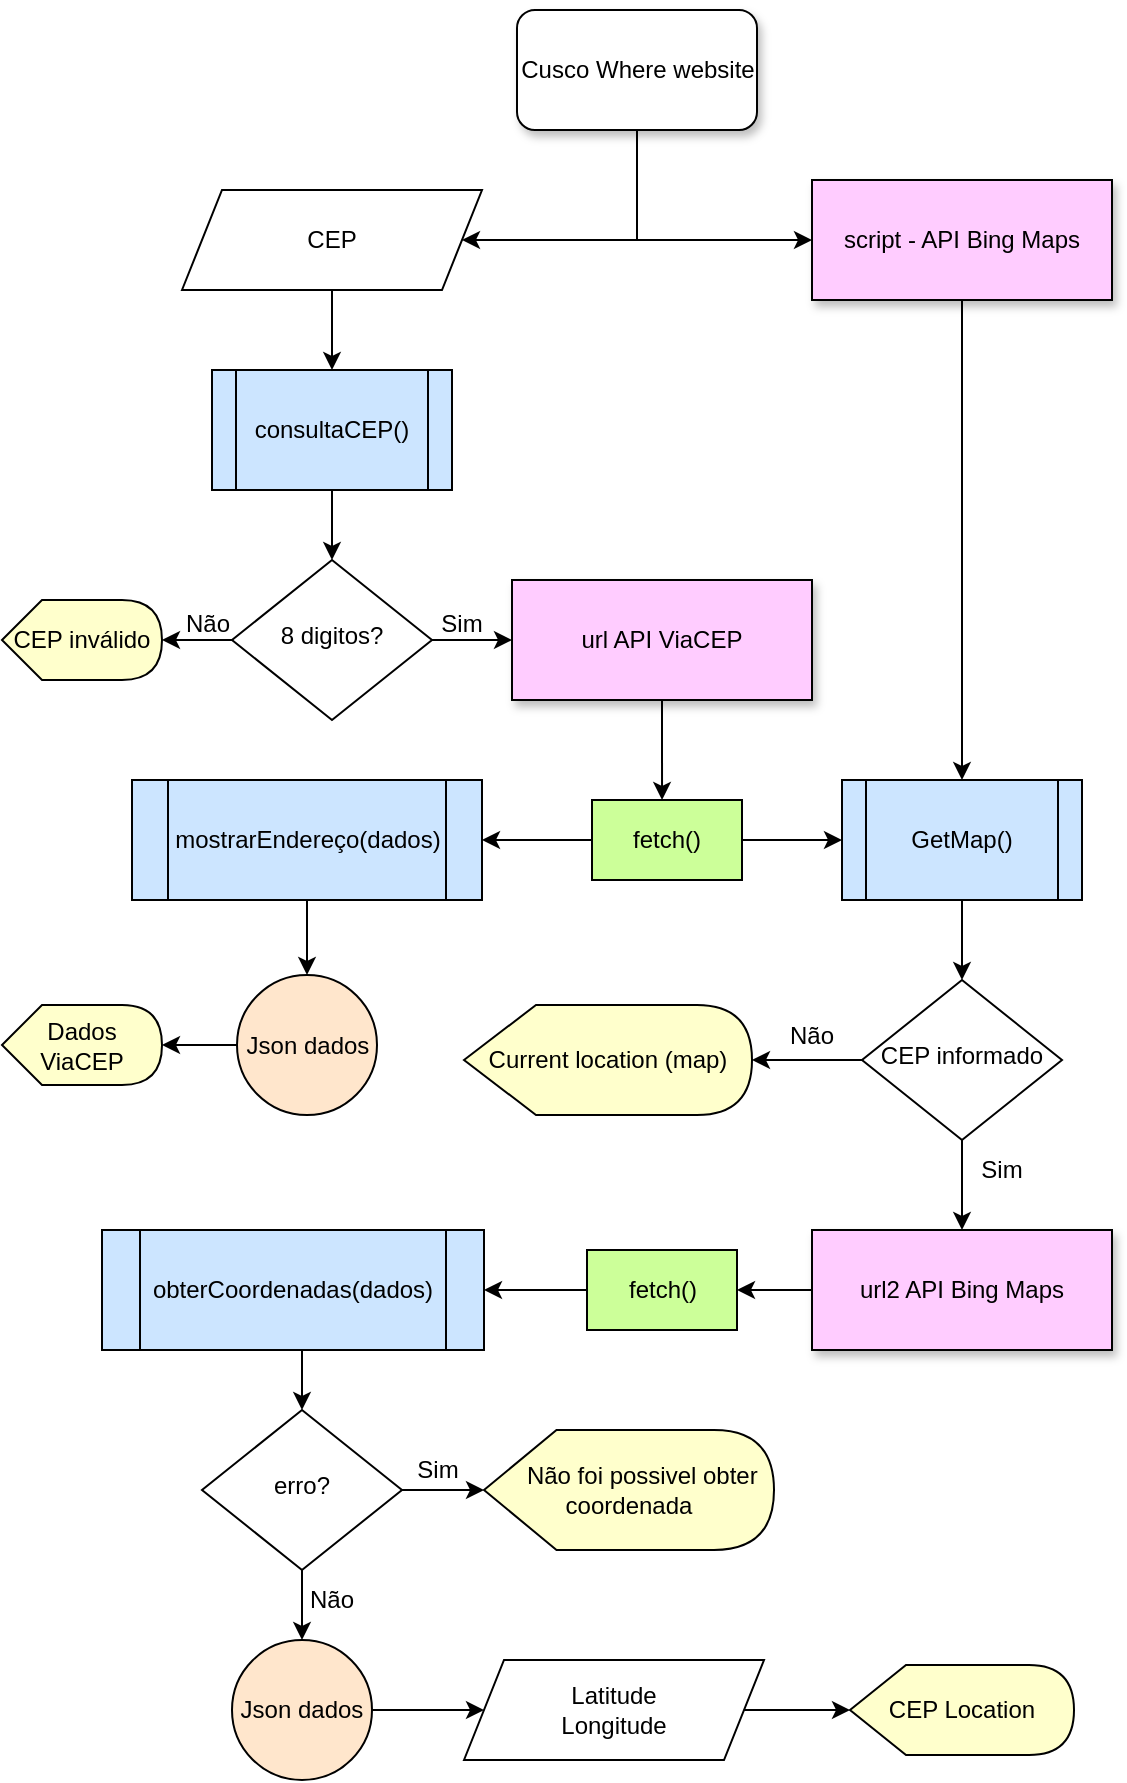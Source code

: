 <mxfile version="16.0.0" type="device"><diagram id="C5RBs43oDa-KdzZeNtuy" name="Page-1"><mxGraphModel dx="1202" dy="634" grid="1" gridSize="10" guides="1" tooltips="1" connect="1" arrows="1" fold="1" page="1" pageScale="1" pageWidth="827" pageHeight="1169" math="0" shadow="0"><root><mxCell id="WIyWlLk6GJQsqaUBKTNV-0"/><mxCell id="WIyWlLk6GJQsqaUBKTNV-1" parent="WIyWlLk6GJQsqaUBKTNV-0"/><mxCell id="NmiTOMuxX_GhrC_Nv3w5-21" style="edgeStyle=orthogonalEdgeStyle;rounded=0;orthogonalLoop=1;jettySize=auto;html=1;exitX=0;exitY=0.5;exitDx=0;exitDy=0;" edge="1" parent="WIyWlLk6GJQsqaUBKTNV-1" source="WIyWlLk6GJQsqaUBKTNV-6" target="NmiTOMuxX_GhrC_Nv3w5-6"><mxGeometry relative="1" as="geometry"/></mxCell><mxCell id="NmiTOMuxX_GhrC_Nv3w5-45" style="edgeStyle=orthogonalEdgeStyle;rounded=0;orthogonalLoop=1;jettySize=auto;html=1;exitX=1;exitY=0.5;exitDx=0;exitDy=0;entryX=0;entryY=0.5;entryDx=0;entryDy=0;" edge="1" parent="WIyWlLk6GJQsqaUBKTNV-1" source="WIyWlLk6GJQsqaUBKTNV-6" target="NmiTOMuxX_GhrC_Nv3w5-86"><mxGeometry relative="1" as="geometry"><mxPoint x="350" y="335" as="targetPoint"/></mxGeometry></mxCell><mxCell id="WIyWlLk6GJQsqaUBKTNV-6" value="8 digitos?" style="rhombus;whiteSpace=wrap;html=1;shadow=0;fontFamily=Helvetica;fontSize=12;align=center;strokeWidth=1;spacing=6;spacingTop=-4;" parent="WIyWlLk6GJQsqaUBKTNV-1" vertex="1"><mxGeometry x="215" y="295" width="100" height="80" as="geometry"/></mxCell><mxCell id="NmiTOMuxX_GhrC_Nv3w5-14" style="edgeStyle=orthogonalEdgeStyle;rounded=0;orthogonalLoop=1;jettySize=auto;html=1;exitX=0.5;exitY=1;exitDx=0;exitDy=0;" edge="1" parent="WIyWlLk6GJQsqaUBKTNV-1" source="NmiTOMuxX_GhrC_Nv3w5-0" target="NmiTOMuxX_GhrC_Nv3w5-5"><mxGeometry relative="1" as="geometry"/></mxCell><mxCell id="NmiTOMuxX_GhrC_Nv3w5-0" value="CEP" style="shape=parallelogram;perimeter=parallelogramPerimeter;whiteSpace=wrap;html=1;fixedSize=1;" vertex="1" parent="WIyWlLk6GJQsqaUBKTNV-1"><mxGeometry x="190" y="110" width="150" height="50" as="geometry"/></mxCell><mxCell id="NmiTOMuxX_GhrC_Nv3w5-8" style="edgeStyle=orthogonalEdgeStyle;rounded=0;orthogonalLoop=1;jettySize=auto;html=1;exitX=0.5;exitY=1;exitDx=0;exitDy=0;entryX=0.5;entryY=0;entryDx=0;entryDy=0;" edge="1" parent="WIyWlLk6GJQsqaUBKTNV-1" source="NmiTOMuxX_GhrC_Nv3w5-5" target="WIyWlLk6GJQsqaUBKTNV-6"><mxGeometry relative="1" as="geometry"/></mxCell><mxCell id="NmiTOMuxX_GhrC_Nv3w5-5" value="&lt;span&gt;consultaCEP()&lt;/span&gt;" style="shape=process;whiteSpace=wrap;html=1;backgroundOutline=1;fillColor=#CCE5FF;" vertex="1" parent="WIyWlLk6GJQsqaUBKTNV-1"><mxGeometry x="205" y="200" width="120" height="60" as="geometry"/></mxCell><mxCell id="NmiTOMuxX_GhrC_Nv3w5-6" value="CEP inválido" style="shape=display;whiteSpace=wrap;html=1;fillColor=#FFFFCC;" vertex="1" parent="WIyWlLk6GJQsqaUBKTNV-1"><mxGeometry x="100" y="315" width="80" height="40" as="geometry"/></mxCell><mxCell id="NmiTOMuxX_GhrC_Nv3w5-25" style="edgeStyle=orthogonalEdgeStyle;rounded=0;orthogonalLoop=1;jettySize=auto;html=1;exitX=1;exitY=0.5;exitDx=0;exitDy=0;entryX=0;entryY=0.5;entryDx=0;entryDy=0;" edge="1" parent="WIyWlLk6GJQsqaUBKTNV-1" source="NmiTOMuxX_GhrC_Nv3w5-27" target="NmiTOMuxX_GhrC_Nv3w5-19"><mxGeometry relative="1" as="geometry"><mxPoint x="475" y="435" as="sourcePoint"/></mxGeometry></mxCell><mxCell id="NmiTOMuxX_GhrC_Nv3w5-15" style="edgeStyle=orthogonalEdgeStyle;rounded=0;orthogonalLoop=1;jettySize=auto;html=1;exitX=0.5;exitY=1;exitDx=0;exitDy=0;entryX=0.467;entryY=0;entryDx=0;entryDy=0;entryPerimeter=0;" edge="1" parent="WIyWlLk6GJQsqaUBKTNV-1" source="NmiTOMuxX_GhrC_Nv3w5-86" target="NmiTOMuxX_GhrC_Nv3w5-27"><mxGeometry relative="1" as="geometry"><mxPoint x="415" y="360" as="sourcePoint"/><mxPoint x="415" y="405" as="targetPoint"/></mxGeometry></mxCell><mxCell id="NmiTOMuxX_GhrC_Nv3w5-26" style="edgeStyle=orthogonalEdgeStyle;rounded=0;orthogonalLoop=1;jettySize=auto;html=1;exitX=0.5;exitY=1;exitDx=0;exitDy=0;entryX=0.5;entryY=0;entryDx=0;entryDy=0;" edge="1" parent="WIyWlLk6GJQsqaUBKTNV-1" source="NmiTOMuxX_GhrC_Nv3w5-84" target="NmiTOMuxX_GhrC_Nv3w5-19"><mxGeometry relative="1" as="geometry"><mxPoint x="570" y="160" as="sourcePoint"/></mxGeometry></mxCell><mxCell id="NmiTOMuxX_GhrC_Nv3w5-41" style="edgeStyle=orthogonalEdgeStyle;rounded=0;orthogonalLoop=1;jettySize=auto;html=1;exitX=0.5;exitY=1;exitDx=0;exitDy=0;entryX=0.5;entryY=0;entryDx=0;entryDy=0;" edge="1" parent="WIyWlLk6GJQsqaUBKTNV-1" source="NmiTOMuxX_GhrC_Nv3w5-19" target="NmiTOMuxX_GhrC_Nv3w5-36"><mxGeometry relative="1" as="geometry"/></mxCell><mxCell id="NmiTOMuxX_GhrC_Nv3w5-19" value="&lt;span&gt;GetMap()&lt;/span&gt;" style="shape=process;whiteSpace=wrap;html=1;backgroundOutline=1;fillColor=#CCE5FF;" vertex="1" parent="WIyWlLk6GJQsqaUBKTNV-1"><mxGeometry x="520" y="405" width="120" height="60" as="geometry"/></mxCell><mxCell id="NmiTOMuxX_GhrC_Nv3w5-29" style="edgeStyle=orthogonalEdgeStyle;rounded=0;orthogonalLoop=1;jettySize=auto;html=1;exitX=0;exitY=0.5;exitDx=0;exitDy=0;entryX=1;entryY=0.5;entryDx=0;entryDy=0;" edge="1" parent="WIyWlLk6GJQsqaUBKTNV-1" source="NmiTOMuxX_GhrC_Nv3w5-27" target="NmiTOMuxX_GhrC_Nv3w5-28"><mxGeometry relative="1" as="geometry"/></mxCell><mxCell id="NmiTOMuxX_GhrC_Nv3w5-27" value="fetch()" style="rounded=0;whiteSpace=wrap;html=1;fillColor=#CCFF99;" vertex="1" parent="WIyWlLk6GJQsqaUBKTNV-1"><mxGeometry x="395" y="415" width="75" height="40" as="geometry"/></mxCell><mxCell id="NmiTOMuxX_GhrC_Nv3w5-31" style="edgeStyle=orthogonalEdgeStyle;rounded=0;orthogonalLoop=1;jettySize=auto;html=1;exitX=0.5;exitY=1;exitDx=0;exitDy=0;entryX=0.5;entryY=0;entryDx=0;entryDy=0;" edge="1" parent="WIyWlLk6GJQsqaUBKTNV-1" source="NmiTOMuxX_GhrC_Nv3w5-28" target="NmiTOMuxX_GhrC_Nv3w5-30"><mxGeometry relative="1" as="geometry"/></mxCell><mxCell id="NmiTOMuxX_GhrC_Nv3w5-28" value="&lt;span&gt;mostrarEndereço(dados)&lt;/span&gt;" style="shape=process;whiteSpace=wrap;html=1;backgroundOutline=1;fillColor=#CCE5FF;" vertex="1" parent="WIyWlLk6GJQsqaUBKTNV-1"><mxGeometry x="165" y="405" width="175" height="60" as="geometry"/></mxCell><mxCell id="NmiTOMuxX_GhrC_Nv3w5-56" style="edgeStyle=orthogonalEdgeStyle;rounded=0;orthogonalLoop=1;jettySize=auto;html=1;exitX=0;exitY=0.5;exitDx=0;exitDy=0;entryX=1;entryY=0.5;entryDx=0;entryDy=0;entryPerimeter=0;" edge="1" parent="WIyWlLk6GJQsqaUBKTNV-1" source="NmiTOMuxX_GhrC_Nv3w5-30" target="NmiTOMuxX_GhrC_Nv3w5-32"><mxGeometry relative="1" as="geometry"/></mxCell><mxCell id="NmiTOMuxX_GhrC_Nv3w5-30" value="Json dados" style="ellipse;whiteSpace=wrap;html=1;aspect=fixed;fillColor=#FFE6CC;" vertex="1" parent="WIyWlLk6GJQsqaUBKTNV-1"><mxGeometry x="217.5" y="502.5" width="70" height="70" as="geometry"/></mxCell><mxCell id="NmiTOMuxX_GhrC_Nv3w5-32" value="Dados ViaCEP" style="shape=display;whiteSpace=wrap;html=1;fillColor=#FFFFCC;" vertex="1" parent="WIyWlLk6GJQsqaUBKTNV-1"><mxGeometry x="100" y="517.5" width="80" height="40" as="geometry"/></mxCell><mxCell id="NmiTOMuxX_GhrC_Nv3w5-39" style="edgeStyle=orthogonalEdgeStyle;rounded=0;orthogonalLoop=1;jettySize=auto;html=1;exitX=0;exitY=0.5;exitDx=0;exitDy=0;entryX=1;entryY=0.5;entryDx=0;entryDy=0;entryPerimeter=0;" edge="1" parent="WIyWlLk6GJQsqaUBKTNV-1" source="NmiTOMuxX_GhrC_Nv3w5-36" target="NmiTOMuxX_GhrC_Nv3w5-40"><mxGeometry relative="1" as="geometry"><mxPoint x="470" y="545" as="targetPoint"/></mxGeometry></mxCell><mxCell id="NmiTOMuxX_GhrC_Nv3w5-51" style="edgeStyle=orthogonalEdgeStyle;rounded=0;orthogonalLoop=1;jettySize=auto;html=1;exitX=0.5;exitY=1;exitDx=0;exitDy=0;entryX=0.5;entryY=0;entryDx=0;entryDy=0;" edge="1" parent="WIyWlLk6GJQsqaUBKTNV-1" source="NmiTOMuxX_GhrC_Nv3w5-36" target="NmiTOMuxX_GhrC_Nv3w5-88"><mxGeometry relative="1" as="geometry"><mxPoint x="580" y="635.0" as="targetPoint"/></mxGeometry></mxCell><mxCell id="NmiTOMuxX_GhrC_Nv3w5-36" value="CEP informado" style="rhombus;whiteSpace=wrap;html=1;shadow=0;fontFamily=Helvetica;fontSize=12;align=center;strokeWidth=1;spacing=6;spacingTop=-4;" vertex="1" parent="WIyWlLk6GJQsqaUBKTNV-1"><mxGeometry x="530" y="505" width="100" height="80" as="geometry"/></mxCell><mxCell id="NmiTOMuxX_GhrC_Nv3w5-40" value="Current location (map)" style="shape=display;whiteSpace=wrap;html=1;fillColor=#FFFFCC;" vertex="1" parent="WIyWlLk6GJQsqaUBKTNV-1"><mxGeometry x="331" y="517.5" width="144" height="55" as="geometry"/></mxCell><mxCell id="NmiTOMuxX_GhrC_Nv3w5-42" value="Sim" style="text;html=1;strokeColor=none;fillColor=none;align=center;verticalAlign=middle;whiteSpace=wrap;rounded=0;" vertex="1" parent="WIyWlLk6GJQsqaUBKTNV-1"><mxGeometry x="570" y="585" width="60" height="30" as="geometry"/></mxCell><mxCell id="NmiTOMuxX_GhrC_Nv3w5-46" value="Sim" style="text;html=1;strokeColor=none;fillColor=none;align=center;verticalAlign=middle;whiteSpace=wrap;rounded=0;" vertex="1" parent="WIyWlLk6GJQsqaUBKTNV-1"><mxGeometry x="300" y="312" width="60" height="30" as="geometry"/></mxCell><mxCell id="NmiTOMuxX_GhrC_Nv3w5-47" value="Não" style="text;html=1;strokeColor=none;fillColor=none;align=center;verticalAlign=middle;whiteSpace=wrap;rounded=0;" vertex="1" parent="WIyWlLk6GJQsqaUBKTNV-1"><mxGeometry x="173" y="312" width="60" height="30" as="geometry"/></mxCell><mxCell id="NmiTOMuxX_GhrC_Nv3w5-48" value="Não" style="text;html=1;strokeColor=none;fillColor=none;align=center;verticalAlign=middle;whiteSpace=wrap;rounded=0;" vertex="1" parent="WIyWlLk6GJQsqaUBKTNV-1"><mxGeometry x="475" y="517.5" width="60" height="30" as="geometry"/></mxCell><mxCell id="NmiTOMuxX_GhrC_Nv3w5-53" style="edgeStyle=orthogonalEdgeStyle;rounded=0;orthogonalLoop=1;jettySize=auto;html=1;exitX=0;exitY=0.5;exitDx=0;exitDy=0;entryX=1;entryY=0.5;entryDx=0;entryDy=0;" edge="1" parent="WIyWlLk6GJQsqaUBKTNV-1" source="NmiTOMuxX_GhrC_Nv3w5-88" target="NmiTOMuxX_GhrC_Nv3w5-77"><mxGeometry relative="1" as="geometry"><mxPoint x="515" y="660.0" as="sourcePoint"/><mxPoint x="460" y="660.0" as="targetPoint"/></mxGeometry></mxCell><mxCell id="NmiTOMuxX_GhrC_Nv3w5-57" style="edgeStyle=orthogonalEdgeStyle;rounded=0;orthogonalLoop=1;jettySize=auto;html=1;exitX=0;exitY=0.5;exitDx=0;exitDy=0;entryX=1;entryY=0.5;entryDx=0;entryDy=0;" edge="1" parent="WIyWlLk6GJQsqaUBKTNV-1" source="NmiTOMuxX_GhrC_Nv3w5-77" target="NmiTOMuxX_GhrC_Nv3w5-55"><mxGeometry relative="1" as="geometry"><mxPoint x="380" y="660.0" as="sourcePoint"/></mxGeometry></mxCell><mxCell id="NmiTOMuxX_GhrC_Nv3w5-68" style="edgeStyle=orthogonalEdgeStyle;rounded=0;orthogonalLoop=1;jettySize=auto;html=1;exitX=0.5;exitY=1;exitDx=0;exitDy=0;entryX=0.5;entryY=0;entryDx=0;entryDy=0;" edge="1" parent="WIyWlLk6GJQsqaUBKTNV-1" source="NmiTOMuxX_GhrC_Nv3w5-55" target="NmiTOMuxX_GhrC_Nv3w5-60"><mxGeometry relative="1" as="geometry"/></mxCell><mxCell id="NmiTOMuxX_GhrC_Nv3w5-55" value="obterCoordenadas(dados)" style="shape=process;whiteSpace=wrap;html=1;backgroundOutline=1;fillColor=#CCE5FF;" vertex="1" parent="WIyWlLk6GJQsqaUBKTNV-1"><mxGeometry x="150" y="630" width="191" height="60" as="geometry"/></mxCell><mxCell id="NmiTOMuxX_GhrC_Nv3w5-73" style="edgeStyle=orthogonalEdgeStyle;rounded=0;orthogonalLoop=1;jettySize=auto;html=1;exitX=1;exitY=0.5;exitDx=0;exitDy=0;entryX=0;entryY=0.5;entryDx=0;entryDy=0;" edge="1" parent="WIyWlLk6GJQsqaUBKTNV-1" source="NmiTOMuxX_GhrC_Nv3w5-58" target="NmiTOMuxX_GhrC_Nv3w5-70"><mxGeometry relative="1" as="geometry"/></mxCell><mxCell id="NmiTOMuxX_GhrC_Nv3w5-58" value="Json dados" style="ellipse;whiteSpace=wrap;html=1;aspect=fixed;fillColor=#FFE6CC;" vertex="1" parent="WIyWlLk6GJQsqaUBKTNV-1"><mxGeometry x="215" y="835" width="70" height="70" as="geometry"/></mxCell><mxCell id="NmiTOMuxX_GhrC_Nv3w5-64" style="edgeStyle=orthogonalEdgeStyle;rounded=0;orthogonalLoop=1;jettySize=auto;html=1;exitX=1;exitY=0.5;exitDx=0;exitDy=0;entryX=0;entryY=0.5;entryDx=0;entryDy=0;entryPerimeter=0;" edge="1" parent="WIyWlLk6GJQsqaUBKTNV-1" source="NmiTOMuxX_GhrC_Nv3w5-60" target="NmiTOMuxX_GhrC_Nv3w5-63"><mxGeometry relative="1" as="geometry"/></mxCell><mxCell id="NmiTOMuxX_GhrC_Nv3w5-69" style="edgeStyle=orthogonalEdgeStyle;rounded=0;orthogonalLoop=1;jettySize=auto;html=1;exitX=0.5;exitY=1;exitDx=0;exitDy=0;entryX=0.5;entryY=0;entryDx=0;entryDy=0;" edge="1" parent="WIyWlLk6GJQsqaUBKTNV-1" source="NmiTOMuxX_GhrC_Nv3w5-60" target="NmiTOMuxX_GhrC_Nv3w5-58"><mxGeometry relative="1" as="geometry"/></mxCell><mxCell id="NmiTOMuxX_GhrC_Nv3w5-60" value="erro?" style="rhombus;whiteSpace=wrap;html=1;shadow=0;fontFamily=Helvetica;fontSize=12;align=center;strokeWidth=1;spacing=6;spacingTop=-4;" vertex="1" parent="WIyWlLk6GJQsqaUBKTNV-1"><mxGeometry x="200" y="720" width="100" height="80" as="geometry"/></mxCell><mxCell id="NmiTOMuxX_GhrC_Nv3w5-63" value="&amp;nbsp; &amp;nbsp; Não foi possivel obter coordenada" style="shape=display;whiteSpace=wrap;html=1;fillColor=#FFFFCC;" vertex="1" parent="WIyWlLk6GJQsqaUBKTNV-1"><mxGeometry x="341" y="730" width="145" height="60" as="geometry"/></mxCell><mxCell id="NmiTOMuxX_GhrC_Nv3w5-65" value="Sim" style="text;html=1;strokeColor=none;fillColor=none;align=center;verticalAlign=middle;whiteSpace=wrap;rounded=0;" vertex="1" parent="WIyWlLk6GJQsqaUBKTNV-1"><mxGeometry x="287.5" y="735" width="60" height="30" as="geometry"/></mxCell><mxCell id="NmiTOMuxX_GhrC_Nv3w5-76" style="edgeStyle=orthogonalEdgeStyle;rounded=0;orthogonalLoop=1;jettySize=auto;html=1;exitX=1;exitY=0.5;exitDx=0;exitDy=0;entryX=0;entryY=0.5;entryDx=0;entryDy=0;entryPerimeter=0;" edge="1" parent="WIyWlLk6GJQsqaUBKTNV-1" source="NmiTOMuxX_GhrC_Nv3w5-70" target="NmiTOMuxX_GhrC_Nv3w5-75"><mxGeometry relative="1" as="geometry"/></mxCell><mxCell id="NmiTOMuxX_GhrC_Nv3w5-70" value="Latitude&lt;br&gt;Longitude" style="shape=parallelogram;perimeter=parallelogramPerimeter;whiteSpace=wrap;html=1;fixedSize=1;" vertex="1" parent="WIyWlLk6GJQsqaUBKTNV-1"><mxGeometry x="331" y="845" width="150" height="50" as="geometry"/></mxCell><mxCell id="NmiTOMuxX_GhrC_Nv3w5-72" value="Não" style="text;html=1;strokeColor=none;fillColor=none;align=center;verticalAlign=middle;whiteSpace=wrap;rounded=0;" vertex="1" parent="WIyWlLk6GJQsqaUBKTNV-1"><mxGeometry x="235" y="800" width="60" height="30" as="geometry"/></mxCell><mxCell id="NmiTOMuxX_GhrC_Nv3w5-75" value="CEP Location" style="shape=display;whiteSpace=wrap;html=1;fillColor=#FFFFCC;" vertex="1" parent="WIyWlLk6GJQsqaUBKTNV-1"><mxGeometry x="524" y="847.5" width="112" height="45" as="geometry"/></mxCell><mxCell id="NmiTOMuxX_GhrC_Nv3w5-77" value="fetch()" style="rounded=0;whiteSpace=wrap;html=1;fillColor=#CCFF99;" vertex="1" parent="WIyWlLk6GJQsqaUBKTNV-1"><mxGeometry x="392.5" y="640" width="75" height="40" as="geometry"/></mxCell><mxCell id="NmiTOMuxX_GhrC_Nv3w5-82" style="edgeStyle=orthogonalEdgeStyle;rounded=0;orthogonalLoop=1;jettySize=auto;html=1;exitX=0.5;exitY=1;exitDx=0;exitDy=0;entryX=1;entryY=0.5;entryDx=0;entryDy=0;" edge="1" parent="WIyWlLk6GJQsqaUBKTNV-1" source="NmiTOMuxX_GhrC_Nv3w5-81" target="NmiTOMuxX_GhrC_Nv3w5-0"><mxGeometry relative="1" as="geometry"><Array as="points"><mxPoint x="418" y="135"/></Array></mxGeometry></mxCell><mxCell id="NmiTOMuxX_GhrC_Nv3w5-83" style="edgeStyle=orthogonalEdgeStyle;rounded=0;orthogonalLoop=1;jettySize=auto;html=1;exitX=0.5;exitY=1;exitDx=0;exitDy=0;entryX=0;entryY=0.5;entryDx=0;entryDy=0;" edge="1" parent="WIyWlLk6GJQsqaUBKTNV-1" source="NmiTOMuxX_GhrC_Nv3w5-81" target="NmiTOMuxX_GhrC_Nv3w5-84"><mxGeometry relative="1" as="geometry"><mxPoint x="505" y="135" as="targetPoint"/><Array as="points"><mxPoint x="418" y="135"/><mxPoint x="505" y="135"/></Array></mxGeometry></mxCell><mxCell id="NmiTOMuxX_GhrC_Nv3w5-81" value="Cusco Where website" style="rounded=1;whiteSpace=wrap;html=1;shadow=1;fillColor=#FFFFFF;" vertex="1" parent="WIyWlLk6GJQsqaUBKTNV-1"><mxGeometry x="357.5" y="20" width="120" height="60" as="geometry"/></mxCell><mxCell id="NmiTOMuxX_GhrC_Nv3w5-84" value="&lt;span&gt;script - API Bing Maps&lt;/span&gt;" style="rounded=0;whiteSpace=wrap;html=1;shadow=1;fillColor=#FFCCFF;" vertex="1" parent="WIyWlLk6GJQsqaUBKTNV-1"><mxGeometry x="505" y="105" width="150" height="60" as="geometry"/></mxCell><mxCell id="NmiTOMuxX_GhrC_Nv3w5-85" style="edgeStyle=orthogonalEdgeStyle;rounded=0;orthogonalLoop=1;jettySize=auto;html=1;exitX=0.5;exitY=1;exitDx=0;exitDy=0;" edge="1" parent="WIyWlLk6GJQsqaUBKTNV-1"><mxGeometry relative="1" as="geometry"><mxPoint x="580" y="685.0" as="sourcePoint"/><mxPoint x="580" y="685.0" as="targetPoint"/></mxGeometry></mxCell><mxCell id="NmiTOMuxX_GhrC_Nv3w5-86" value="url API ViaCEP" style="rounded=0;whiteSpace=wrap;html=1;shadow=1;fillColor=#FFCCFF;" vertex="1" parent="WIyWlLk6GJQsqaUBKTNV-1"><mxGeometry x="355" y="305" width="150" height="60" as="geometry"/></mxCell><mxCell id="NmiTOMuxX_GhrC_Nv3w5-88" value="url2 API Bing Maps" style="rounded=0;whiteSpace=wrap;html=1;shadow=1;fillColor=#FFCCFF;" vertex="1" parent="WIyWlLk6GJQsqaUBKTNV-1"><mxGeometry x="505" y="630" width="150" height="60" as="geometry"/></mxCell></root></mxGraphModel></diagram></mxfile>